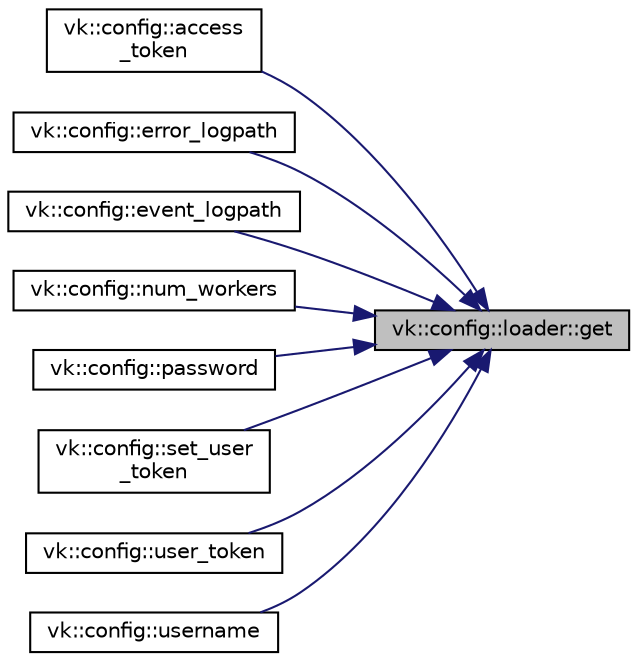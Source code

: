 digraph "vk::config::loader::get"
{
 // LATEX_PDF_SIZE
  edge [fontname="Helvetica",fontsize="10",labelfontname="Helvetica",labelfontsize="10"];
  node [fontname="Helvetica",fontsize="10",shape=record];
  rankdir="RL";
  Node1 [label="vk::config::loader::get",height=0.2,width=0.4,color="black", fillcolor="grey75", style="filled", fontcolor="black",tooltip=" "];
  Node1 -> Node2 [dir="back",color="midnightblue",fontsize="10",style="solid",fontname="Helvetica"];
  Node2 [label="vk::config::access\l_token",height=0.2,width=0.4,color="black", fillcolor="white", style="filled",URL="$namespacevk_1_1config.html#a4df2823eff8a1d20e6f439885598702a",tooltip=" "];
  Node1 -> Node3 [dir="back",color="midnightblue",fontsize="10",style="solid",fontname="Helvetica"];
  Node3 [label="vk::config::error_logpath",height=0.2,width=0.4,color="black", fillcolor="white", style="filled",URL="$namespacevk_1_1config.html#a68014c2e939935d7e9cd7722ef462c50",tooltip=" "];
  Node1 -> Node4 [dir="back",color="midnightblue",fontsize="10",style="solid",fontname="Helvetica"];
  Node4 [label="vk::config::event_logpath",height=0.2,width=0.4,color="black", fillcolor="white", style="filled",URL="$namespacevk_1_1config.html#ab545ac035c223fd426728692c56e3a8d",tooltip=" "];
  Node1 -> Node5 [dir="back",color="midnightblue",fontsize="10",style="solid",fontname="Helvetica"];
  Node5 [label="vk::config::num_workers",height=0.2,width=0.4,color="black", fillcolor="white", style="filled",URL="$namespacevk_1_1config.html#a7c6ba0eaaf88cfcfe88bdebfe98d92f7",tooltip=" "];
  Node1 -> Node6 [dir="back",color="midnightblue",fontsize="10",style="solid",fontname="Helvetica"];
  Node6 [label="vk::config::password",height=0.2,width=0.4,color="black", fillcolor="white", style="filled",URL="$namespacevk_1_1config.html#ac0dcbb3fe58326cc58f9c8690e28402c",tooltip=" "];
  Node1 -> Node7 [dir="back",color="midnightblue",fontsize="10",style="solid",fontname="Helvetica"];
  Node7 [label="vk::config::set_user\l_token",height=0.2,width=0.4,color="black", fillcolor="white", style="filled",URL="$namespacevk_1_1config.html#abd89ccdde0a724e2e5dd2dd2aae22658",tooltip=" "];
  Node1 -> Node8 [dir="back",color="midnightblue",fontsize="10",style="solid",fontname="Helvetica"];
  Node8 [label="vk::config::user_token",height=0.2,width=0.4,color="black", fillcolor="white", style="filled",URL="$namespacevk_1_1config.html#adde5d1c09f9a6b360a52c6d398a4d43d",tooltip=" "];
  Node1 -> Node9 [dir="back",color="midnightblue",fontsize="10",style="solid",fontname="Helvetica"];
  Node9 [label="vk::config::username",height=0.2,width=0.4,color="black", fillcolor="white", style="filled",URL="$namespacevk_1_1config.html#a1a05403bf66d8fc625a228ec6bee7349",tooltip=" "];
}
